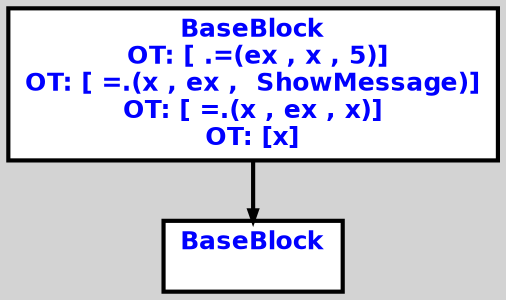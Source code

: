 digraph G {
ordering=out;
ranksep=.4;
bgcolor="lightgrey";  node [shape=box, fixedsize=false, fontsize=12, fontname="Helvetica-bold", fontcolor="blue"
width=.25, height=.25, color="black", fillcolor="white", style="filled, solid, bold"];

edge [arrowsize=.5, color="black", style="bold"]    n00001287F19A3B00 [label="BaseBlock\n OT: [ .=(ex , x , 5)]
OT: [ =.(x , ex ,  ShowMessage)]
OT: [ =.(x , ex , x)]
OT: [x]
"]
    n00001287F19A3E60 [label="BaseBlock\n "]
    n00001287F19A3B00 -> n00001287F19A3E60
}

